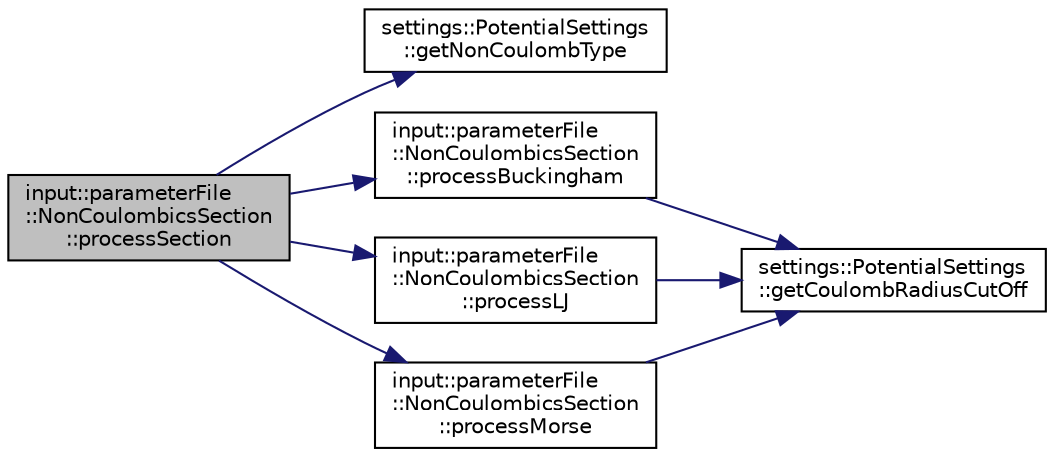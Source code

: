 digraph "input::parameterFile::NonCoulombicsSection::processSection"
{
 // LATEX_PDF_SIZE
  edge [fontname="Helvetica",fontsize="10",labelfontname="Helvetica",labelfontsize="10"];
  node [fontname="Helvetica",fontsize="10",shape=record];
  rankdir="LR";
  Node1 [label="input::parameterFile\l::NonCoulombicsSection\l::processSection",height=0.2,width=0.4,color="black", fillcolor="grey75", style="filled", fontcolor="black",tooltip="determines which nonCoulombic type is processed"];
  Node1 -> Node2 [color="midnightblue",fontsize="10",style="solid",fontname="Helvetica"];
  Node2 [label="settings::PotentialSettings\l::getNonCoulombType",height=0.2,width=0.4,color="black", fillcolor="white", style="filled",URL="$classsettings_1_1PotentialSettings.html#ad4f4f3e356db9eae5be424154a347de0",tooltip=" "];
  Node1 -> Node3 [color="midnightblue",fontsize="10",style="solid",fontname="Helvetica"];
  Node3 [label="input::parameterFile\l::NonCoulombicsSection\l::processBuckingham",height=0.2,width=0.4,color="black", fillcolor="white", style="filled",URL="$classinput_1_1parameterFile_1_1NonCoulombicsSection.html#a430d830b5dcb134d4f3834af2c55fe49",tooltip="processes the buckingham nonCoulombics section of the parameter file and adds the buckingham pair to ..."];
  Node3 -> Node4 [color="midnightblue",fontsize="10",style="solid",fontname="Helvetica"];
  Node4 [label="settings::PotentialSettings\l::getCoulombRadiusCutOff",height=0.2,width=0.4,color="black", fillcolor="white", style="filled",URL="$classsettings_1_1PotentialSettings.html#a3e94ca180413e8eff4ecfa5a2fa10774",tooltip=" "];
  Node1 -> Node5 [color="midnightblue",fontsize="10",style="solid",fontname="Helvetica"];
  Node5 [label="input::parameterFile\l::NonCoulombicsSection\l::processLJ",height=0.2,width=0.4,color="black", fillcolor="white", style="filled",URL="$classinput_1_1parameterFile_1_1NonCoulombicsSection.html#aee75d323df0293d946ae08259709257e",tooltip="processes the LJ nonCoulombics section of the parameter file and adds the LJ pair to the nonCoulombic..."];
  Node5 -> Node4 [color="midnightblue",fontsize="10",style="solid",fontname="Helvetica"];
  Node1 -> Node6 [color="midnightblue",fontsize="10",style="solid",fontname="Helvetica"];
  Node6 [label="input::parameterFile\l::NonCoulombicsSection\l::processMorse",height=0.2,width=0.4,color="black", fillcolor="white", style="filled",URL="$classinput_1_1parameterFile_1_1NonCoulombicsSection.html#a439460adb2e9e9ab0084e84ef9c7cbcb",tooltip="processes the morse nonCoulombics section of the parameter file and adds the morse pair to the nonCou..."];
  Node6 -> Node4 [color="midnightblue",fontsize="10",style="solid",fontname="Helvetica"];
}
